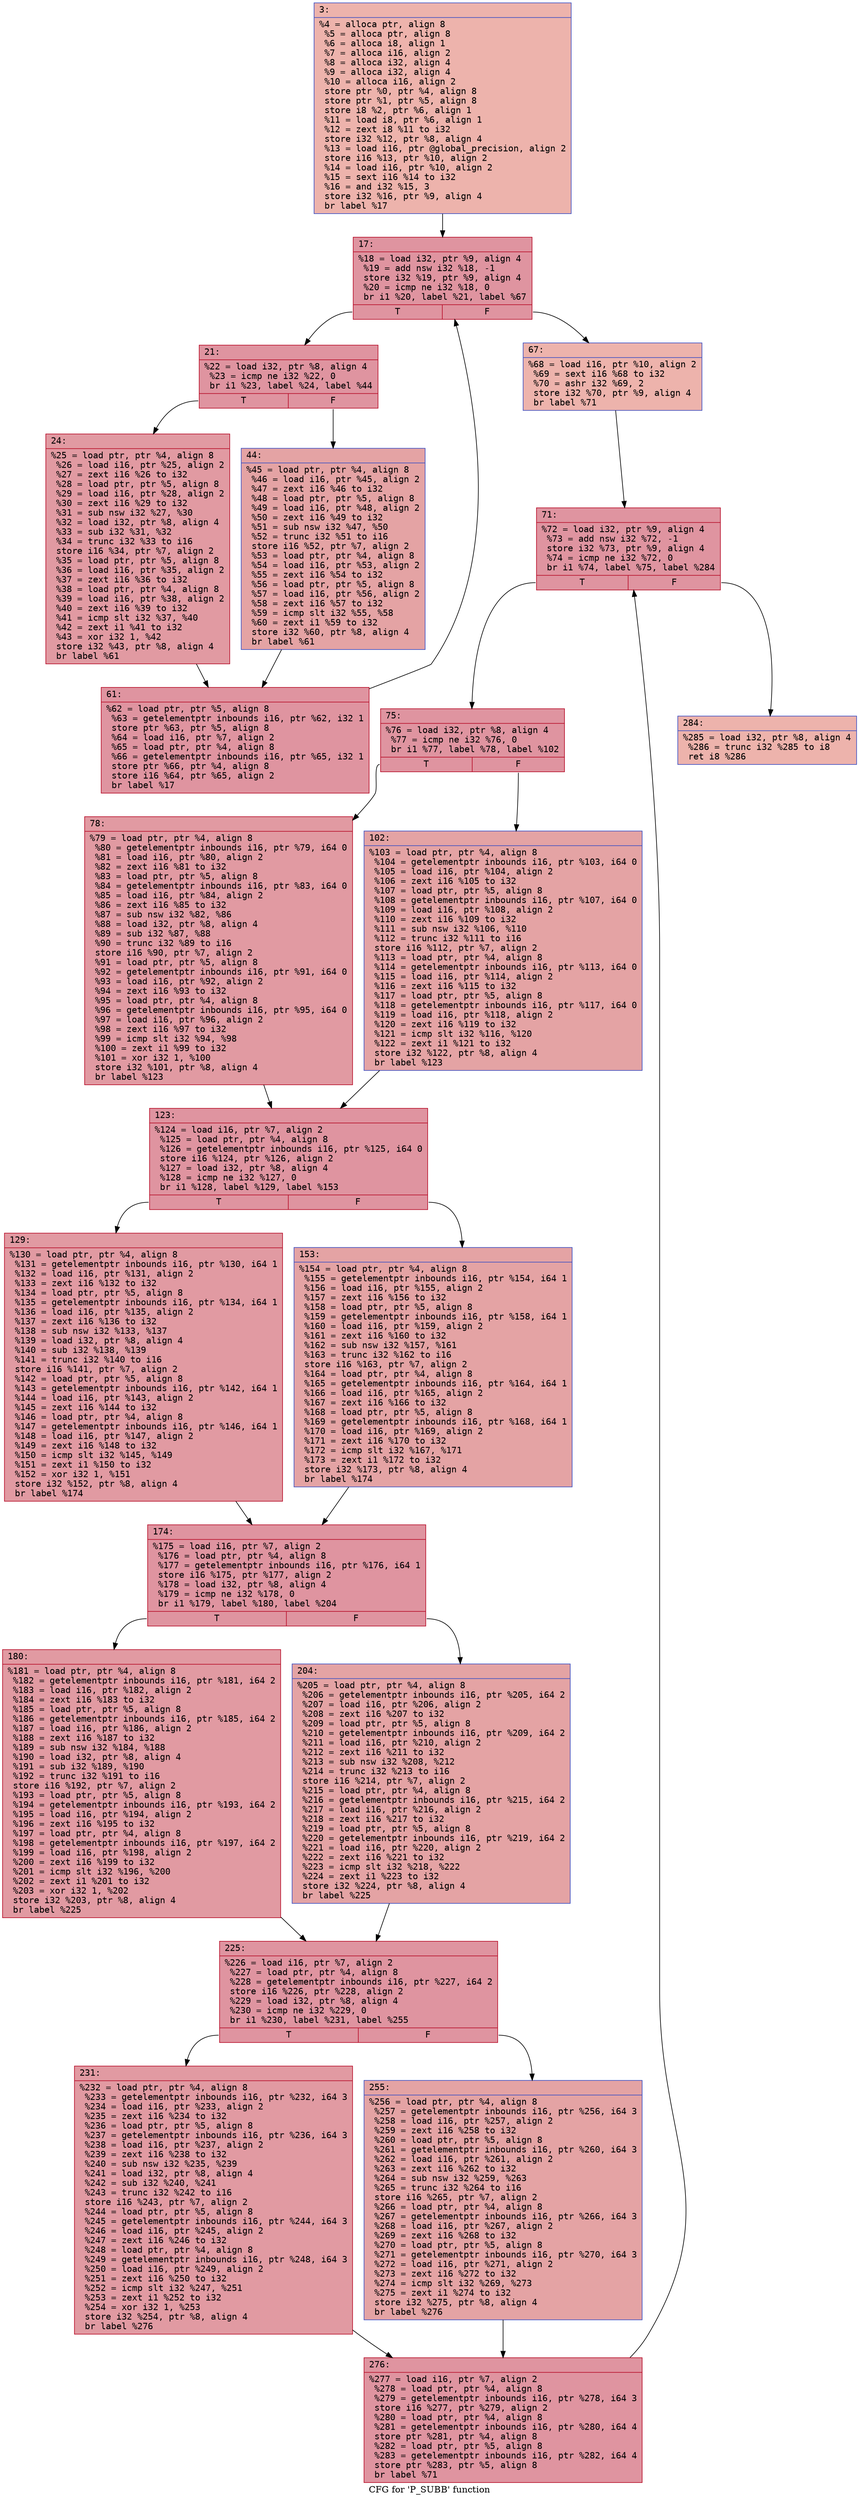digraph "CFG for 'P_SUBB' function" {
	label="CFG for 'P_SUBB' function";

	Node0x6000015b47d0 [shape=record,color="#3d50c3ff", style=filled, fillcolor="#d6524470" fontname="Courier",label="{3:\l|  %4 = alloca ptr, align 8\l  %5 = alloca ptr, align 8\l  %6 = alloca i8, align 1\l  %7 = alloca i16, align 2\l  %8 = alloca i32, align 4\l  %9 = alloca i32, align 4\l  %10 = alloca i16, align 2\l  store ptr %0, ptr %4, align 8\l  store ptr %1, ptr %5, align 8\l  store i8 %2, ptr %6, align 1\l  %11 = load i8, ptr %6, align 1\l  %12 = zext i8 %11 to i32\l  store i32 %12, ptr %8, align 4\l  %13 = load i16, ptr @global_precision, align 2\l  store i16 %13, ptr %10, align 2\l  %14 = load i16, ptr %10, align 2\l  %15 = sext i16 %14 to i32\l  %16 = and i32 %15, 3\l  store i32 %16, ptr %9, align 4\l  br label %17\l}"];
	Node0x6000015b47d0 -> Node0x6000015b4820[tooltip="3 -> 17\nProbability 100.00%" ];
	Node0x6000015b4820 [shape=record,color="#b70d28ff", style=filled, fillcolor="#b70d2870" fontname="Courier",label="{17:\l|  %18 = load i32, ptr %9, align 4\l  %19 = add nsw i32 %18, -1\l  store i32 %19, ptr %9, align 4\l  %20 = icmp ne i32 %18, 0\l  br i1 %20, label %21, label %67\l|{<s0>T|<s1>F}}"];
	Node0x6000015b4820:s0 -> Node0x6000015b4870[tooltip="17 -> 21\nProbability 96.88%" ];
	Node0x6000015b4820:s1 -> Node0x6000015b49b0[tooltip="17 -> 67\nProbability 3.12%" ];
	Node0x6000015b4870 [shape=record,color="#b70d28ff", style=filled, fillcolor="#b70d2870" fontname="Courier",label="{21:\l|  %22 = load i32, ptr %8, align 4\l  %23 = icmp ne i32 %22, 0\l  br i1 %23, label %24, label %44\l|{<s0>T|<s1>F}}"];
	Node0x6000015b4870:s0 -> Node0x6000015b48c0[tooltip="21 -> 24\nProbability 62.50%" ];
	Node0x6000015b4870:s1 -> Node0x6000015b4910[tooltip="21 -> 44\nProbability 37.50%" ];
	Node0x6000015b48c0 [shape=record,color="#b70d28ff", style=filled, fillcolor="#bb1b2c70" fontname="Courier",label="{24:\l|  %25 = load ptr, ptr %4, align 8\l  %26 = load i16, ptr %25, align 2\l  %27 = zext i16 %26 to i32\l  %28 = load ptr, ptr %5, align 8\l  %29 = load i16, ptr %28, align 2\l  %30 = zext i16 %29 to i32\l  %31 = sub nsw i32 %27, %30\l  %32 = load i32, ptr %8, align 4\l  %33 = sub i32 %31, %32\l  %34 = trunc i32 %33 to i16\l  store i16 %34, ptr %7, align 2\l  %35 = load ptr, ptr %5, align 8\l  %36 = load i16, ptr %35, align 2\l  %37 = zext i16 %36 to i32\l  %38 = load ptr, ptr %4, align 8\l  %39 = load i16, ptr %38, align 2\l  %40 = zext i16 %39 to i32\l  %41 = icmp slt i32 %37, %40\l  %42 = zext i1 %41 to i32\l  %43 = xor i32 1, %42\l  store i32 %43, ptr %8, align 4\l  br label %61\l}"];
	Node0x6000015b48c0 -> Node0x6000015b4960[tooltip="24 -> 61\nProbability 100.00%" ];
	Node0x6000015b4910 [shape=record,color="#3d50c3ff", style=filled, fillcolor="#c32e3170" fontname="Courier",label="{44:\l|  %45 = load ptr, ptr %4, align 8\l  %46 = load i16, ptr %45, align 2\l  %47 = zext i16 %46 to i32\l  %48 = load ptr, ptr %5, align 8\l  %49 = load i16, ptr %48, align 2\l  %50 = zext i16 %49 to i32\l  %51 = sub nsw i32 %47, %50\l  %52 = trunc i32 %51 to i16\l  store i16 %52, ptr %7, align 2\l  %53 = load ptr, ptr %4, align 8\l  %54 = load i16, ptr %53, align 2\l  %55 = zext i16 %54 to i32\l  %56 = load ptr, ptr %5, align 8\l  %57 = load i16, ptr %56, align 2\l  %58 = zext i16 %57 to i32\l  %59 = icmp slt i32 %55, %58\l  %60 = zext i1 %59 to i32\l  store i32 %60, ptr %8, align 4\l  br label %61\l}"];
	Node0x6000015b4910 -> Node0x6000015b4960[tooltip="44 -> 61\nProbability 100.00%" ];
	Node0x6000015b4960 [shape=record,color="#b70d28ff", style=filled, fillcolor="#b70d2870" fontname="Courier",label="{61:\l|  %62 = load ptr, ptr %5, align 8\l  %63 = getelementptr inbounds i16, ptr %62, i32 1\l  store ptr %63, ptr %5, align 8\l  %64 = load i16, ptr %7, align 2\l  %65 = load ptr, ptr %4, align 8\l  %66 = getelementptr inbounds i16, ptr %65, i32 1\l  store ptr %66, ptr %4, align 8\l  store i16 %64, ptr %65, align 2\l  br label %17\l}"];
	Node0x6000015b4960 -> Node0x6000015b4820[tooltip="61 -> 17\nProbability 100.00%" ];
	Node0x6000015b49b0 [shape=record,color="#3d50c3ff", style=filled, fillcolor="#d6524470" fontname="Courier",label="{67:\l|  %68 = load i16, ptr %10, align 2\l  %69 = sext i16 %68 to i32\l  %70 = ashr i32 %69, 2\l  store i32 %70, ptr %9, align 4\l  br label %71\l}"];
	Node0x6000015b49b0 -> Node0x6000015b4a00[tooltip="67 -> 71\nProbability 100.00%" ];
	Node0x6000015b4a00 [shape=record,color="#b70d28ff", style=filled, fillcolor="#b70d2870" fontname="Courier",label="{71:\l|  %72 = load i32, ptr %9, align 4\l  %73 = add nsw i32 %72, -1\l  store i32 %73, ptr %9, align 4\l  %74 = icmp ne i32 %72, 0\l  br i1 %74, label %75, label %284\l|{<s0>T|<s1>F}}"];
	Node0x6000015b4a00:s0 -> Node0x6000015b4a50[tooltip="71 -> 75\nProbability 96.88%" ];
	Node0x6000015b4a00:s1 -> Node0x6000015b4e60[tooltip="71 -> 284\nProbability 3.12%" ];
	Node0x6000015b4a50 [shape=record,color="#b70d28ff", style=filled, fillcolor="#b70d2870" fontname="Courier",label="{75:\l|  %76 = load i32, ptr %8, align 4\l  %77 = icmp ne i32 %76, 0\l  br i1 %77, label %78, label %102\l|{<s0>T|<s1>F}}"];
	Node0x6000015b4a50:s0 -> Node0x6000015b4aa0[tooltip="75 -> 78\nProbability 62.50%" ];
	Node0x6000015b4a50:s1 -> Node0x6000015b4af0[tooltip="75 -> 102\nProbability 37.50%" ];
	Node0x6000015b4aa0 [shape=record,color="#b70d28ff", style=filled, fillcolor="#bb1b2c70" fontname="Courier",label="{78:\l|  %79 = load ptr, ptr %4, align 8\l  %80 = getelementptr inbounds i16, ptr %79, i64 0\l  %81 = load i16, ptr %80, align 2\l  %82 = zext i16 %81 to i32\l  %83 = load ptr, ptr %5, align 8\l  %84 = getelementptr inbounds i16, ptr %83, i64 0\l  %85 = load i16, ptr %84, align 2\l  %86 = zext i16 %85 to i32\l  %87 = sub nsw i32 %82, %86\l  %88 = load i32, ptr %8, align 4\l  %89 = sub i32 %87, %88\l  %90 = trunc i32 %89 to i16\l  store i16 %90, ptr %7, align 2\l  %91 = load ptr, ptr %5, align 8\l  %92 = getelementptr inbounds i16, ptr %91, i64 0\l  %93 = load i16, ptr %92, align 2\l  %94 = zext i16 %93 to i32\l  %95 = load ptr, ptr %4, align 8\l  %96 = getelementptr inbounds i16, ptr %95, i64 0\l  %97 = load i16, ptr %96, align 2\l  %98 = zext i16 %97 to i32\l  %99 = icmp slt i32 %94, %98\l  %100 = zext i1 %99 to i32\l  %101 = xor i32 1, %100\l  store i32 %101, ptr %8, align 4\l  br label %123\l}"];
	Node0x6000015b4aa0 -> Node0x6000015b4b40[tooltip="78 -> 123\nProbability 100.00%" ];
	Node0x6000015b4af0 [shape=record,color="#3d50c3ff", style=filled, fillcolor="#c32e3170" fontname="Courier",label="{102:\l|  %103 = load ptr, ptr %4, align 8\l  %104 = getelementptr inbounds i16, ptr %103, i64 0\l  %105 = load i16, ptr %104, align 2\l  %106 = zext i16 %105 to i32\l  %107 = load ptr, ptr %5, align 8\l  %108 = getelementptr inbounds i16, ptr %107, i64 0\l  %109 = load i16, ptr %108, align 2\l  %110 = zext i16 %109 to i32\l  %111 = sub nsw i32 %106, %110\l  %112 = trunc i32 %111 to i16\l  store i16 %112, ptr %7, align 2\l  %113 = load ptr, ptr %4, align 8\l  %114 = getelementptr inbounds i16, ptr %113, i64 0\l  %115 = load i16, ptr %114, align 2\l  %116 = zext i16 %115 to i32\l  %117 = load ptr, ptr %5, align 8\l  %118 = getelementptr inbounds i16, ptr %117, i64 0\l  %119 = load i16, ptr %118, align 2\l  %120 = zext i16 %119 to i32\l  %121 = icmp slt i32 %116, %120\l  %122 = zext i1 %121 to i32\l  store i32 %122, ptr %8, align 4\l  br label %123\l}"];
	Node0x6000015b4af0 -> Node0x6000015b4b40[tooltip="102 -> 123\nProbability 100.00%" ];
	Node0x6000015b4b40 [shape=record,color="#b70d28ff", style=filled, fillcolor="#b70d2870" fontname="Courier",label="{123:\l|  %124 = load i16, ptr %7, align 2\l  %125 = load ptr, ptr %4, align 8\l  %126 = getelementptr inbounds i16, ptr %125, i64 0\l  store i16 %124, ptr %126, align 2\l  %127 = load i32, ptr %8, align 4\l  %128 = icmp ne i32 %127, 0\l  br i1 %128, label %129, label %153\l|{<s0>T|<s1>F}}"];
	Node0x6000015b4b40:s0 -> Node0x6000015b4b90[tooltip="123 -> 129\nProbability 62.50%" ];
	Node0x6000015b4b40:s1 -> Node0x6000015b4be0[tooltip="123 -> 153\nProbability 37.50%" ];
	Node0x6000015b4b90 [shape=record,color="#b70d28ff", style=filled, fillcolor="#bb1b2c70" fontname="Courier",label="{129:\l|  %130 = load ptr, ptr %4, align 8\l  %131 = getelementptr inbounds i16, ptr %130, i64 1\l  %132 = load i16, ptr %131, align 2\l  %133 = zext i16 %132 to i32\l  %134 = load ptr, ptr %5, align 8\l  %135 = getelementptr inbounds i16, ptr %134, i64 1\l  %136 = load i16, ptr %135, align 2\l  %137 = zext i16 %136 to i32\l  %138 = sub nsw i32 %133, %137\l  %139 = load i32, ptr %8, align 4\l  %140 = sub i32 %138, %139\l  %141 = trunc i32 %140 to i16\l  store i16 %141, ptr %7, align 2\l  %142 = load ptr, ptr %5, align 8\l  %143 = getelementptr inbounds i16, ptr %142, i64 1\l  %144 = load i16, ptr %143, align 2\l  %145 = zext i16 %144 to i32\l  %146 = load ptr, ptr %4, align 8\l  %147 = getelementptr inbounds i16, ptr %146, i64 1\l  %148 = load i16, ptr %147, align 2\l  %149 = zext i16 %148 to i32\l  %150 = icmp slt i32 %145, %149\l  %151 = zext i1 %150 to i32\l  %152 = xor i32 1, %151\l  store i32 %152, ptr %8, align 4\l  br label %174\l}"];
	Node0x6000015b4b90 -> Node0x6000015b4c30[tooltip="129 -> 174\nProbability 100.00%" ];
	Node0x6000015b4be0 [shape=record,color="#3d50c3ff", style=filled, fillcolor="#c32e3170" fontname="Courier",label="{153:\l|  %154 = load ptr, ptr %4, align 8\l  %155 = getelementptr inbounds i16, ptr %154, i64 1\l  %156 = load i16, ptr %155, align 2\l  %157 = zext i16 %156 to i32\l  %158 = load ptr, ptr %5, align 8\l  %159 = getelementptr inbounds i16, ptr %158, i64 1\l  %160 = load i16, ptr %159, align 2\l  %161 = zext i16 %160 to i32\l  %162 = sub nsw i32 %157, %161\l  %163 = trunc i32 %162 to i16\l  store i16 %163, ptr %7, align 2\l  %164 = load ptr, ptr %4, align 8\l  %165 = getelementptr inbounds i16, ptr %164, i64 1\l  %166 = load i16, ptr %165, align 2\l  %167 = zext i16 %166 to i32\l  %168 = load ptr, ptr %5, align 8\l  %169 = getelementptr inbounds i16, ptr %168, i64 1\l  %170 = load i16, ptr %169, align 2\l  %171 = zext i16 %170 to i32\l  %172 = icmp slt i32 %167, %171\l  %173 = zext i1 %172 to i32\l  store i32 %173, ptr %8, align 4\l  br label %174\l}"];
	Node0x6000015b4be0 -> Node0x6000015b4c30[tooltip="153 -> 174\nProbability 100.00%" ];
	Node0x6000015b4c30 [shape=record,color="#b70d28ff", style=filled, fillcolor="#b70d2870" fontname="Courier",label="{174:\l|  %175 = load i16, ptr %7, align 2\l  %176 = load ptr, ptr %4, align 8\l  %177 = getelementptr inbounds i16, ptr %176, i64 1\l  store i16 %175, ptr %177, align 2\l  %178 = load i32, ptr %8, align 4\l  %179 = icmp ne i32 %178, 0\l  br i1 %179, label %180, label %204\l|{<s0>T|<s1>F}}"];
	Node0x6000015b4c30:s0 -> Node0x6000015b4c80[tooltip="174 -> 180\nProbability 62.50%" ];
	Node0x6000015b4c30:s1 -> Node0x6000015b4cd0[tooltip="174 -> 204\nProbability 37.50%" ];
	Node0x6000015b4c80 [shape=record,color="#b70d28ff", style=filled, fillcolor="#bb1b2c70" fontname="Courier",label="{180:\l|  %181 = load ptr, ptr %4, align 8\l  %182 = getelementptr inbounds i16, ptr %181, i64 2\l  %183 = load i16, ptr %182, align 2\l  %184 = zext i16 %183 to i32\l  %185 = load ptr, ptr %5, align 8\l  %186 = getelementptr inbounds i16, ptr %185, i64 2\l  %187 = load i16, ptr %186, align 2\l  %188 = zext i16 %187 to i32\l  %189 = sub nsw i32 %184, %188\l  %190 = load i32, ptr %8, align 4\l  %191 = sub i32 %189, %190\l  %192 = trunc i32 %191 to i16\l  store i16 %192, ptr %7, align 2\l  %193 = load ptr, ptr %5, align 8\l  %194 = getelementptr inbounds i16, ptr %193, i64 2\l  %195 = load i16, ptr %194, align 2\l  %196 = zext i16 %195 to i32\l  %197 = load ptr, ptr %4, align 8\l  %198 = getelementptr inbounds i16, ptr %197, i64 2\l  %199 = load i16, ptr %198, align 2\l  %200 = zext i16 %199 to i32\l  %201 = icmp slt i32 %196, %200\l  %202 = zext i1 %201 to i32\l  %203 = xor i32 1, %202\l  store i32 %203, ptr %8, align 4\l  br label %225\l}"];
	Node0x6000015b4c80 -> Node0x6000015b4d20[tooltip="180 -> 225\nProbability 100.00%" ];
	Node0x6000015b4cd0 [shape=record,color="#3d50c3ff", style=filled, fillcolor="#c32e3170" fontname="Courier",label="{204:\l|  %205 = load ptr, ptr %4, align 8\l  %206 = getelementptr inbounds i16, ptr %205, i64 2\l  %207 = load i16, ptr %206, align 2\l  %208 = zext i16 %207 to i32\l  %209 = load ptr, ptr %5, align 8\l  %210 = getelementptr inbounds i16, ptr %209, i64 2\l  %211 = load i16, ptr %210, align 2\l  %212 = zext i16 %211 to i32\l  %213 = sub nsw i32 %208, %212\l  %214 = trunc i32 %213 to i16\l  store i16 %214, ptr %7, align 2\l  %215 = load ptr, ptr %4, align 8\l  %216 = getelementptr inbounds i16, ptr %215, i64 2\l  %217 = load i16, ptr %216, align 2\l  %218 = zext i16 %217 to i32\l  %219 = load ptr, ptr %5, align 8\l  %220 = getelementptr inbounds i16, ptr %219, i64 2\l  %221 = load i16, ptr %220, align 2\l  %222 = zext i16 %221 to i32\l  %223 = icmp slt i32 %218, %222\l  %224 = zext i1 %223 to i32\l  store i32 %224, ptr %8, align 4\l  br label %225\l}"];
	Node0x6000015b4cd0 -> Node0x6000015b4d20[tooltip="204 -> 225\nProbability 100.00%" ];
	Node0x6000015b4d20 [shape=record,color="#b70d28ff", style=filled, fillcolor="#b70d2870" fontname="Courier",label="{225:\l|  %226 = load i16, ptr %7, align 2\l  %227 = load ptr, ptr %4, align 8\l  %228 = getelementptr inbounds i16, ptr %227, i64 2\l  store i16 %226, ptr %228, align 2\l  %229 = load i32, ptr %8, align 4\l  %230 = icmp ne i32 %229, 0\l  br i1 %230, label %231, label %255\l|{<s0>T|<s1>F}}"];
	Node0x6000015b4d20:s0 -> Node0x6000015b4d70[tooltip="225 -> 231\nProbability 62.50%" ];
	Node0x6000015b4d20:s1 -> Node0x6000015b4dc0[tooltip="225 -> 255\nProbability 37.50%" ];
	Node0x6000015b4d70 [shape=record,color="#b70d28ff", style=filled, fillcolor="#bb1b2c70" fontname="Courier",label="{231:\l|  %232 = load ptr, ptr %4, align 8\l  %233 = getelementptr inbounds i16, ptr %232, i64 3\l  %234 = load i16, ptr %233, align 2\l  %235 = zext i16 %234 to i32\l  %236 = load ptr, ptr %5, align 8\l  %237 = getelementptr inbounds i16, ptr %236, i64 3\l  %238 = load i16, ptr %237, align 2\l  %239 = zext i16 %238 to i32\l  %240 = sub nsw i32 %235, %239\l  %241 = load i32, ptr %8, align 4\l  %242 = sub i32 %240, %241\l  %243 = trunc i32 %242 to i16\l  store i16 %243, ptr %7, align 2\l  %244 = load ptr, ptr %5, align 8\l  %245 = getelementptr inbounds i16, ptr %244, i64 3\l  %246 = load i16, ptr %245, align 2\l  %247 = zext i16 %246 to i32\l  %248 = load ptr, ptr %4, align 8\l  %249 = getelementptr inbounds i16, ptr %248, i64 3\l  %250 = load i16, ptr %249, align 2\l  %251 = zext i16 %250 to i32\l  %252 = icmp slt i32 %247, %251\l  %253 = zext i1 %252 to i32\l  %254 = xor i32 1, %253\l  store i32 %254, ptr %8, align 4\l  br label %276\l}"];
	Node0x6000015b4d70 -> Node0x6000015b4e10[tooltip="231 -> 276\nProbability 100.00%" ];
	Node0x6000015b4dc0 [shape=record,color="#3d50c3ff", style=filled, fillcolor="#c32e3170" fontname="Courier",label="{255:\l|  %256 = load ptr, ptr %4, align 8\l  %257 = getelementptr inbounds i16, ptr %256, i64 3\l  %258 = load i16, ptr %257, align 2\l  %259 = zext i16 %258 to i32\l  %260 = load ptr, ptr %5, align 8\l  %261 = getelementptr inbounds i16, ptr %260, i64 3\l  %262 = load i16, ptr %261, align 2\l  %263 = zext i16 %262 to i32\l  %264 = sub nsw i32 %259, %263\l  %265 = trunc i32 %264 to i16\l  store i16 %265, ptr %7, align 2\l  %266 = load ptr, ptr %4, align 8\l  %267 = getelementptr inbounds i16, ptr %266, i64 3\l  %268 = load i16, ptr %267, align 2\l  %269 = zext i16 %268 to i32\l  %270 = load ptr, ptr %5, align 8\l  %271 = getelementptr inbounds i16, ptr %270, i64 3\l  %272 = load i16, ptr %271, align 2\l  %273 = zext i16 %272 to i32\l  %274 = icmp slt i32 %269, %273\l  %275 = zext i1 %274 to i32\l  store i32 %275, ptr %8, align 4\l  br label %276\l}"];
	Node0x6000015b4dc0 -> Node0x6000015b4e10[tooltip="255 -> 276\nProbability 100.00%" ];
	Node0x6000015b4e10 [shape=record,color="#b70d28ff", style=filled, fillcolor="#b70d2870" fontname="Courier",label="{276:\l|  %277 = load i16, ptr %7, align 2\l  %278 = load ptr, ptr %4, align 8\l  %279 = getelementptr inbounds i16, ptr %278, i64 3\l  store i16 %277, ptr %279, align 2\l  %280 = load ptr, ptr %4, align 8\l  %281 = getelementptr inbounds i16, ptr %280, i64 4\l  store ptr %281, ptr %4, align 8\l  %282 = load ptr, ptr %5, align 8\l  %283 = getelementptr inbounds i16, ptr %282, i64 4\l  store ptr %283, ptr %5, align 8\l  br label %71\l}"];
	Node0x6000015b4e10 -> Node0x6000015b4a00[tooltip="276 -> 71\nProbability 100.00%" ];
	Node0x6000015b4e60 [shape=record,color="#3d50c3ff", style=filled, fillcolor="#d6524470" fontname="Courier",label="{284:\l|  %285 = load i32, ptr %8, align 4\l  %286 = trunc i32 %285 to i8\l  ret i8 %286\l}"];
}
